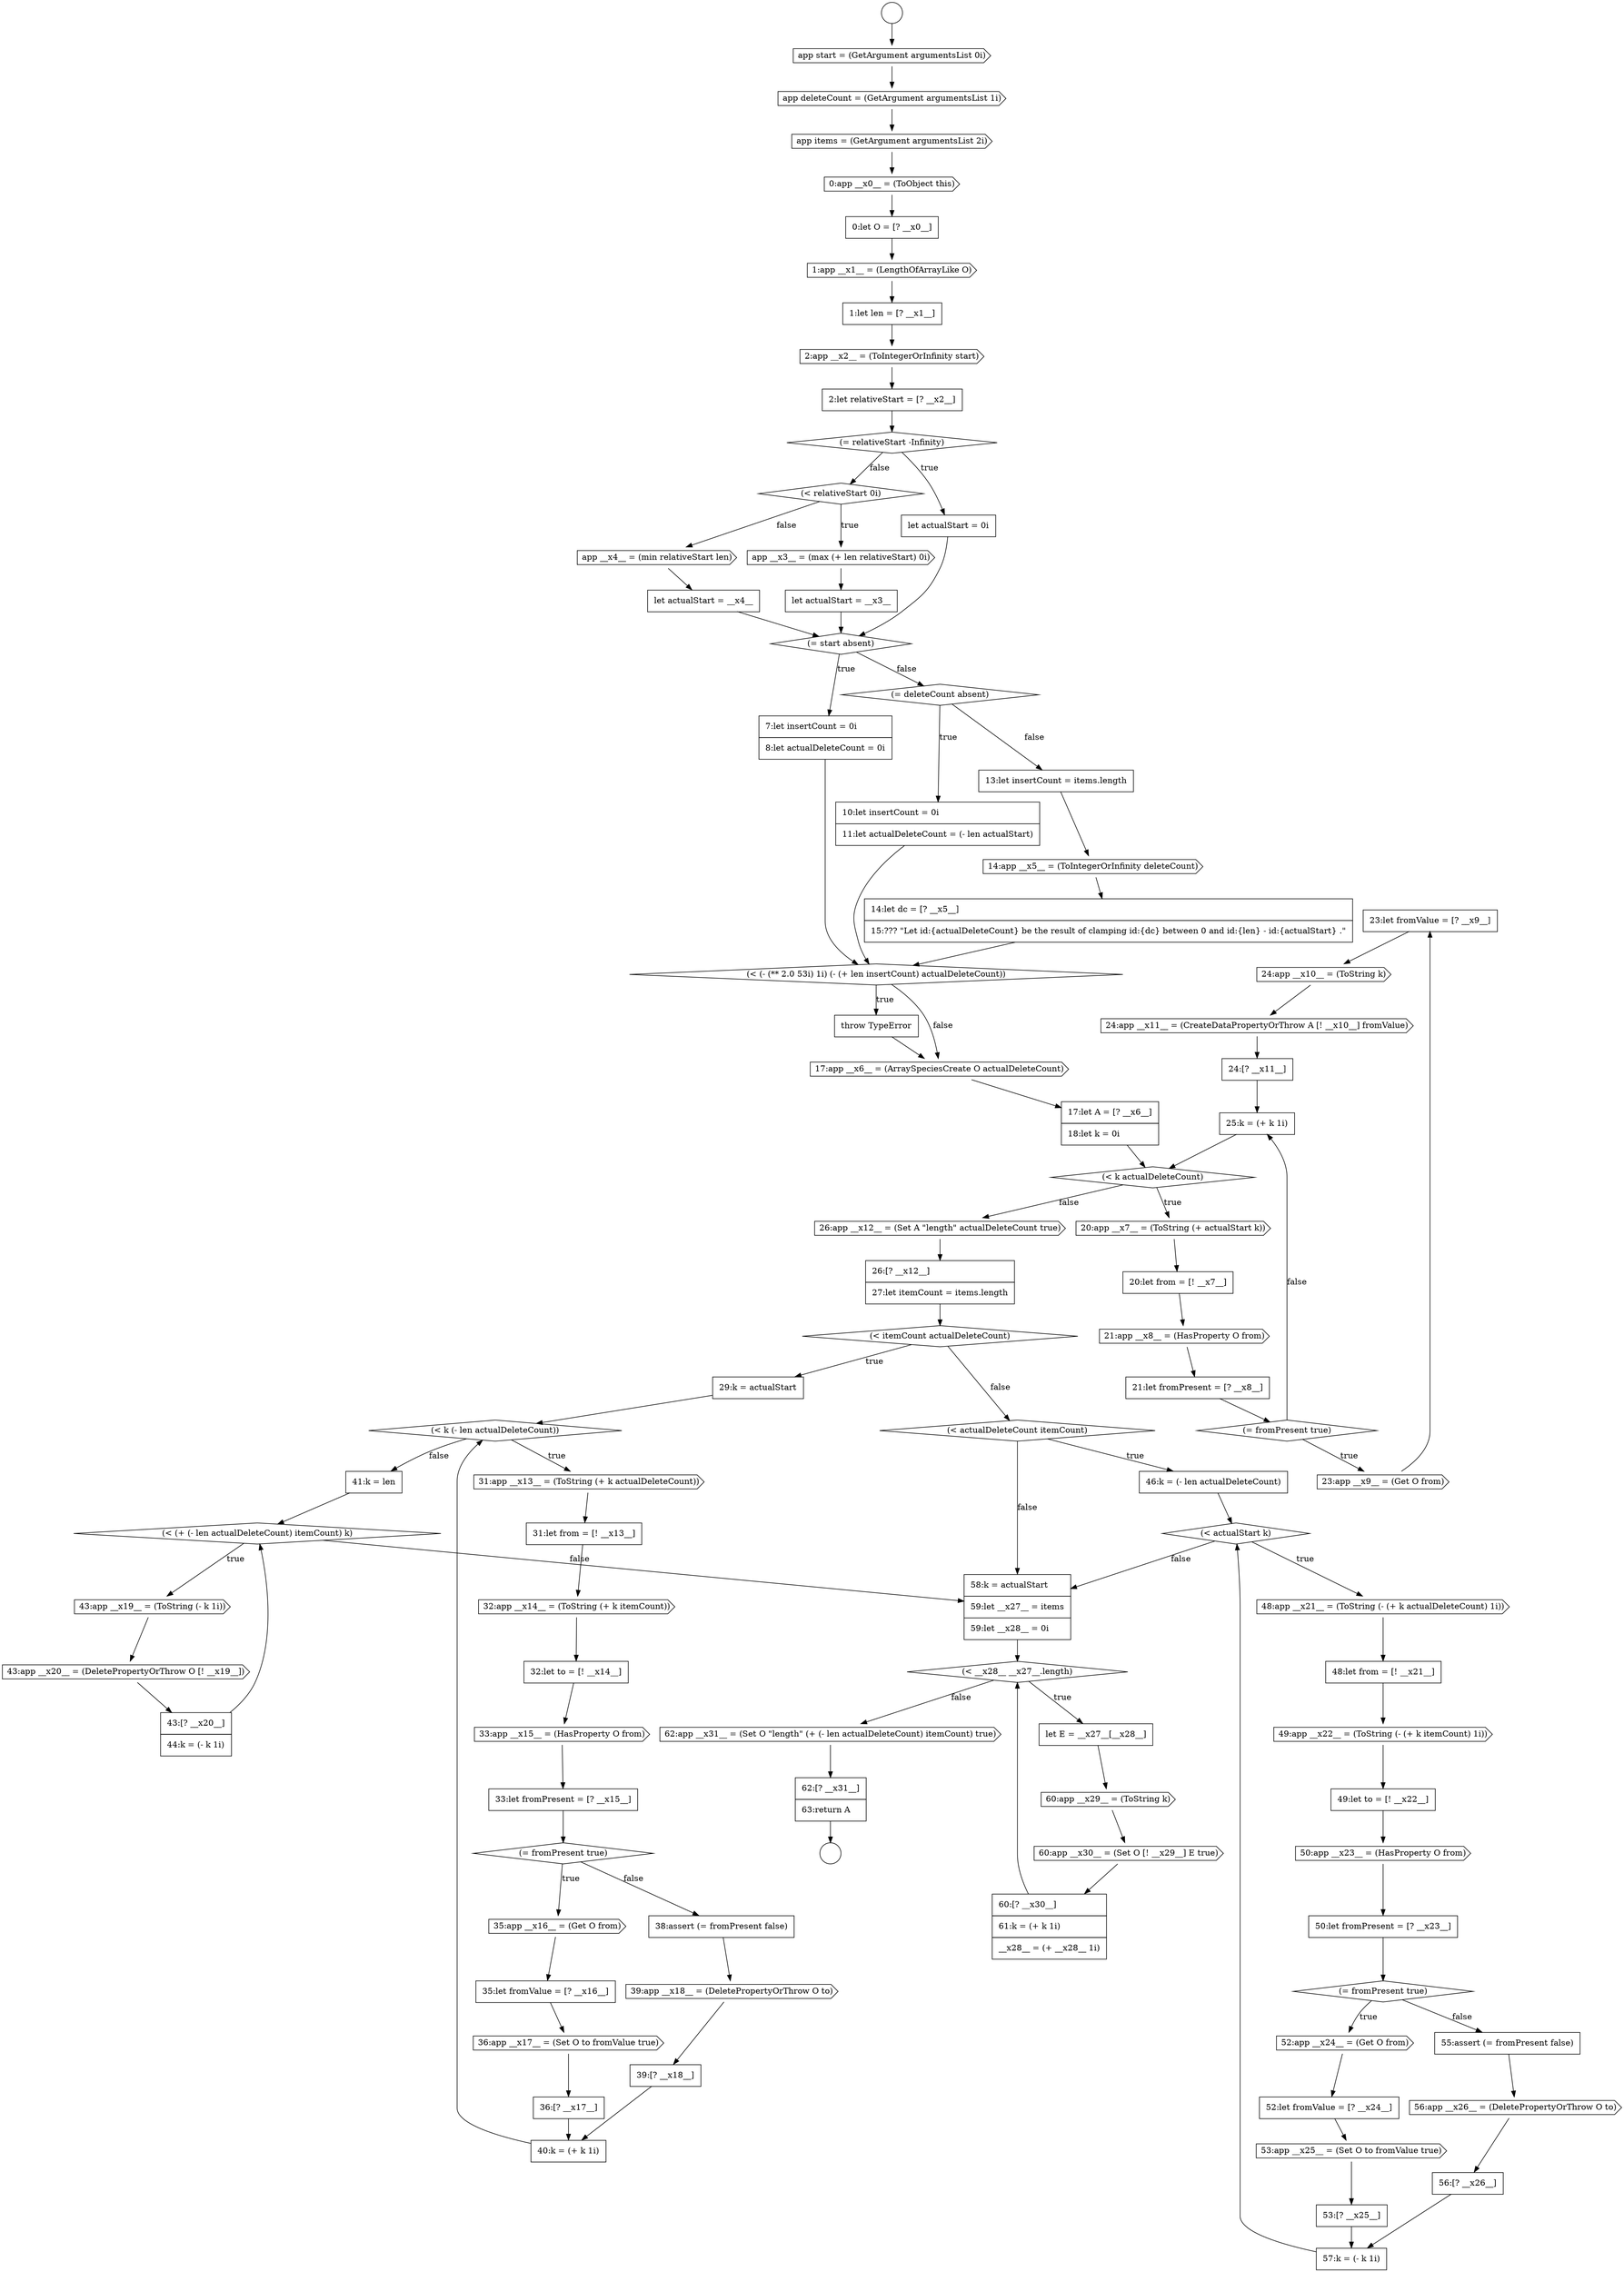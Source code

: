 digraph {
  node16608 [shape=none, margin=0, label=<<font color="black">
    <table border="0" cellborder="1" cellspacing="0" cellpadding="10">
      <tr><td align="left">23:let fromValue = [? __x9__]</td></tr>
    </table>
  </font>> color="black" fillcolor="white" style=filled]
  node16648 [shape=cds, label=<<font color="black">52:app __x24__ = (Get O from)</font>> color="black" fillcolor="white" style=filled]
  node16644 [shape=none, margin=0, label=<<font color="black">
    <table border="0" cellborder="1" cellspacing="0" cellpadding="10">
      <tr><td align="left">49:let to = [! __x22__]</td></tr>
    </table>
  </font>> color="black" fillcolor="white" style=filled]
  node16600 [shape=none, margin=0, label=<<font color="black">
    <table border="0" cellborder="1" cellspacing="0" cellpadding="10">
      <tr><td align="left">17:let A = [? __x6__]</td></tr>
      <tr><td align="left">18:let k = 0i</td></tr>
    </table>
  </font>> color="black" fillcolor="white" style=filled]
  node16646 [shape=none, margin=0, label=<<font color="black">
    <table border="0" cellborder="1" cellspacing="0" cellpadding="10">
      <tr><td align="left">50:let fromPresent = [? __x23__]</td></tr>
    </table>
  </font>> color="black" fillcolor="white" style=filled]
  node16642 [shape=none, margin=0, label=<<font color="black">
    <table border="0" cellborder="1" cellspacing="0" cellpadding="10">
      <tr><td align="left">48:let from = [! __x21__]</td></tr>
    </table>
  </font>> color="black" fillcolor="white" style=filled]
  node16662 [shape=cds, label=<<font color="black">62:app __x31__ = (Set O &quot;length&quot; (+ (- len actualDeleteCount) itemCount) true)</font>> color="black" fillcolor="white" style=filled]
  node16598 [shape=none, margin=0, label=<<font color="black">
    <table border="0" cellborder="1" cellspacing="0" cellpadding="10">
      <tr><td align="left">throw TypeError</td></tr>
    </table>
  </font>> color="black" fillcolor="white" style=filled]
  node16576 [shape=cds, label=<<font color="black">app items = (GetArgument argumentsList 2i)</font>> color="black" fillcolor="white" style=filled]
  node16604 [shape=cds, label=<<font color="black">21:app __x8__ = (HasProperty O from)</font>> color="black" fillcolor="white" style=filled]
  node16591 [shape=none, margin=0, label=<<font color="black">
    <table border="0" cellborder="1" cellspacing="0" cellpadding="10">
      <tr><td align="left">7:let insertCount = 0i</td></tr>
      <tr><td align="left">8:let actualDeleteCount = 0i</td></tr>
    </table>
  </font>> color="black" fillcolor="white" style=filled]
  node16619 [shape=none, margin=0, label=<<font color="black">
    <table border="0" cellborder="1" cellspacing="0" cellpadding="10">
      <tr><td align="left">31:let from = [! __x13__]</td></tr>
    </table>
  </font>> color="black" fillcolor="white" style=filled]
  node16581 [shape=cds, label=<<font color="black">2:app __x2__ = (ToIntegerOrInfinity start)</font>> color="black" fillcolor="white" style=filled]
  node16645 [shape=cds, label=<<font color="black">50:app __x23__ = (HasProperty O from)</font>> color="black" fillcolor="white" style=filled]
  node16658 [shape=none, margin=0, label=<<font color="black">
    <table border="0" cellborder="1" cellspacing="0" cellpadding="10">
      <tr><td align="left">let E = __x27__[__x28__]</td></tr>
    </table>
  </font>> color="black" fillcolor="white" style=filled]
  node16587 [shape=none, margin=0, label=<<font color="black">
    <table border="0" cellborder="1" cellspacing="0" cellpadding="10">
      <tr><td align="left">let actualStart = __x3__</td></tr>
    </table>
  </font>> color="black" fillcolor="white" style=filled]
  node16630 [shape=cds, label=<<font color="black">39:app __x18__ = (DeletePropertyOrThrow O to)</font>> color="black" fillcolor="white" style=filled]
  node16572 [shape=circle label=" " color="black" fillcolor="white" style=filled]
  node16613 [shape=cds, label=<<font color="black">26:app __x12__ = (Set A &quot;length&quot; actualDeleteCount true)</font>> color="black" fillcolor="white" style=filled]
  node16651 [shape=none, margin=0, label=<<font color="black">
    <table border="0" cellborder="1" cellspacing="0" cellpadding="10">
      <tr><td align="left">53:[? __x25__]</td></tr>
    </table>
  </font>> color="black" fillcolor="white" style=filled]
  node16623 [shape=none, margin=0, label=<<font color="black">
    <table border="0" cellborder="1" cellspacing="0" cellpadding="10">
      <tr><td align="left">33:let fromPresent = [? __x15__]</td></tr>
    </table>
  </font>> color="black" fillcolor="white" style=filled]
  node16636 [shape=cds, label=<<font color="black">43:app __x20__ = (DeletePropertyOrThrow O [! __x19__])</font>> color="black" fillcolor="white" style=filled]
  node16641 [shape=cds, label=<<font color="black">48:app __x21__ = (ToString (- (+ k actualDeleteCount) 1i))</font>> color="black" fillcolor="white" style=filled]
  node16626 [shape=none, margin=0, label=<<font color="black">
    <table border="0" cellborder="1" cellspacing="0" cellpadding="10">
      <tr><td align="left">35:let fromValue = [? __x16__]</td></tr>
    </table>
  </font>> color="black" fillcolor="white" style=filled]
  node16609 [shape=cds, label=<<font color="black">24:app __x10__ = (ToString k)</font>> color="black" fillcolor="white" style=filled]
  node16655 [shape=none, margin=0, label=<<font color="black">
    <table border="0" cellborder="1" cellspacing="0" cellpadding="10">
      <tr><td align="left">57:k = (- k 1i)</td></tr>
    </table>
  </font>> color="black" fillcolor="white" style=filled]
  node16584 [shape=none, margin=0, label=<<font color="black">
    <table border="0" cellborder="1" cellspacing="0" cellpadding="10">
      <tr><td align="left">let actualStart = 0i</td></tr>
    </table>
  </font>> color="black" fillcolor="white" style=filled]
  node16640 [shape=diamond, label=<<font color="black">(&lt; actualStart k)</font>> color="black" fillcolor="white" style=filled]
  node16577 [shape=cds, label=<<font color="black">0:app __x0__ = (ToObject this)</font>> color="black" fillcolor="white" style=filled]
  node16594 [shape=none, margin=0, label=<<font color="black">
    <table border="0" cellborder="1" cellspacing="0" cellpadding="10">
      <tr><td align="left">13:let insertCount = items.length</td></tr>
    </table>
  </font>> color="black" fillcolor="white" style=filled]
  node16592 [shape=diamond, label=<<font color="black">(= deleteCount absent)</font>> color="black" fillcolor="white" style=filled]
  node16633 [shape=none, margin=0, label=<<font color="black">
    <table border="0" cellborder="1" cellspacing="0" cellpadding="10">
      <tr><td align="left">41:k = len</td></tr>
    </table>
  </font>> color="black" fillcolor="white" style=filled]
  node16597 [shape=diamond, label=<<font color="black">(&lt; (- (** 2.0 53i) 1i) (- (+ len insertCount) actualDeleteCount))</font>> color="black" fillcolor="white" style=filled]
  node16616 [shape=none, margin=0, label=<<font color="black">
    <table border="0" cellborder="1" cellspacing="0" cellpadding="10">
      <tr><td align="left">29:k = actualStart</td></tr>
    </table>
  </font>> color="black" fillcolor="white" style=filled]
  node16661 [shape=none, margin=0, label=<<font color="black">
    <table border="0" cellborder="1" cellspacing="0" cellpadding="10">
      <tr><td align="left">60:[? __x30__]</td></tr>
      <tr><td align="left">61:k = (+ k 1i)</td></tr>
      <tr><td align="left">__x28__ = (+ __x28__ 1i)</td></tr>
    </table>
  </font>> color="black" fillcolor="white" style=filled]
  node16652 [shape=none, margin=0, label=<<font color="black">
    <table border="0" cellborder="1" cellspacing="0" cellpadding="10">
      <tr><td align="left">55:assert (= fromPresent false)</td></tr>
    </table>
  </font>> color="black" fillcolor="white" style=filled]
  node16601 [shape=diamond, label=<<font color="black">(&lt; k actualDeleteCount)</font>> color="black" fillcolor="white" style=filled]
  node16588 [shape=cds, label=<<font color="black">app __x4__ = (min relativeStart len)</font>> color="black" fillcolor="white" style=filled]
  node16629 [shape=none, margin=0, label=<<font color="black">
    <table border="0" cellborder="1" cellspacing="0" cellpadding="10">
      <tr><td align="left">38:assert (= fromPresent false)</td></tr>
    </table>
  </font>> color="black" fillcolor="white" style=filled]
  node16620 [shape=cds, label=<<font color="black">32:app __x14__ = (ToString (+ k itemCount))</font>> color="black" fillcolor="white" style=filled]
  node16656 [shape=none, margin=0, label=<<font color="black">
    <table border="0" cellborder="1" cellspacing="0" cellpadding="10">
      <tr><td align="left">58:k = actualStart</td></tr>
      <tr><td align="left">59:let __x27__ = items</td></tr>
      <tr><td align="left">59:let __x28__ = 0i</td></tr>
    </table>
  </font>> color="black" fillcolor="white" style=filled]
  node16573 [shape=circle label=" " color="black" fillcolor="white" style=filled]
  node16583 [shape=diamond, label=<<font color="black">(= relativeStart -Infinity)</font>> color="black" fillcolor="white" style=filled]
  node16657 [shape=diamond, label=<<font color="black">(&lt; __x28__ __x27__.length)</font>> color="black" fillcolor="white" style=filled]
  node16605 [shape=none, margin=0, label=<<font color="black">
    <table border="0" cellborder="1" cellspacing="0" cellpadding="10">
      <tr><td align="left">21:let fromPresent = [? __x8__]</td></tr>
    </table>
  </font>> color="black" fillcolor="white" style=filled]
  node16625 [shape=cds, label=<<font color="black">35:app __x16__ = (Get O from)</font>> color="black" fillcolor="white" style=filled]
  node16624 [shape=diamond, label=<<font color="black">(= fromPresent true)</font>> color="black" fillcolor="white" style=filled]
  node16637 [shape=none, margin=0, label=<<font color="black">
    <table border="0" cellborder="1" cellspacing="0" cellpadding="10">
      <tr><td align="left">43:[? __x20__]</td></tr>
      <tr><td align="left">44:k = (- k 1i)</td></tr>
    </table>
  </font>> color="black" fillcolor="white" style=filled]
  node16593 [shape=none, margin=0, label=<<font color="black">
    <table border="0" cellborder="1" cellspacing="0" cellpadding="10">
      <tr><td align="left">10:let insertCount = 0i</td></tr>
      <tr><td align="left">11:let actualDeleteCount = (- len actualStart)</td></tr>
    </table>
  </font>> color="black" fillcolor="white" style=filled]
  node16612 [shape=none, margin=0, label=<<font color="black">
    <table border="0" cellborder="1" cellspacing="0" cellpadding="10">
      <tr><td align="left">25:k = (+ k 1i)</td></tr>
    </table>
  </font>> color="black" fillcolor="white" style=filled]
  node16580 [shape=none, margin=0, label=<<font color="black">
    <table border="0" cellborder="1" cellspacing="0" cellpadding="10">
      <tr><td align="left">1:let len = [? __x1__]</td></tr>
    </table>
  </font>> color="black" fillcolor="white" style=filled]
  node16615 [shape=diamond, label=<<font color="black">(&lt; itemCount actualDeleteCount)</font>> color="black" fillcolor="white" style=filled]
  node16617 [shape=diamond, label=<<font color="black">(&lt; k (- len actualDeleteCount))</font>> color="black" fillcolor="white" style=filled]
  node16634 [shape=diamond, label=<<font color="black">(&lt; (+ (- len actualDeleteCount) itemCount) k)</font>> color="black" fillcolor="white" style=filled]
  node16649 [shape=none, margin=0, label=<<font color="black">
    <table border="0" cellborder="1" cellspacing="0" cellpadding="10">
      <tr><td align="left">52:let fromValue = [? __x24__]</td></tr>
    </table>
  </font>> color="black" fillcolor="white" style=filled]
  node16647 [shape=diamond, label=<<font color="black">(= fromPresent true)</font>> color="black" fillcolor="white" style=filled]
  node16632 [shape=none, margin=0, label=<<font color="black">
    <table border="0" cellborder="1" cellspacing="0" cellpadding="10">
      <tr><td align="left">40:k = (+ k 1i)</td></tr>
    </table>
  </font>> color="black" fillcolor="white" style=filled]
  node16602 [shape=cds, label=<<font color="black">20:app __x7__ = (ToString (+ actualStart k))</font>> color="black" fillcolor="white" style=filled]
  node16585 [shape=diamond, label=<<font color="black">(&lt; relativeStart 0i)</font>> color="black" fillcolor="white" style=filled]
  node16599 [shape=cds, label=<<font color="black">17:app __x6__ = (ArraySpeciesCreate O actualDeleteCount)</font>> color="black" fillcolor="white" style=filled]
  node16596 [shape=none, margin=0, label=<<font color="black">
    <table border="0" cellborder="1" cellspacing="0" cellpadding="10">
      <tr><td align="left">14:let dc = [? __x5__]</td></tr>
      <tr><td align="left">15:??? &quot;Let id:{actualDeleteCount} be the result of clamping id:{dc} between 0 and id:{len} - id:{actualStart} .&quot;</td></tr>
    </table>
  </font>> color="black" fillcolor="white" style=filled]
  node16574 [shape=cds, label=<<font color="black">app start = (GetArgument argumentsList 0i)</font>> color="black" fillcolor="white" style=filled]
  node16611 [shape=none, margin=0, label=<<font color="black">
    <table border="0" cellborder="1" cellspacing="0" cellpadding="10">
      <tr><td align="left">24:[? __x11__]</td></tr>
    </table>
  </font>> color="black" fillcolor="white" style=filled]
  node16589 [shape=none, margin=0, label=<<font color="black">
    <table border="0" cellborder="1" cellspacing="0" cellpadding="10">
      <tr><td align="left">let actualStart = __x4__</td></tr>
    </table>
  </font>> color="black" fillcolor="white" style=filled]
  node16606 [shape=diamond, label=<<font color="black">(= fromPresent true)</font>> color="black" fillcolor="white" style=filled]
  node16653 [shape=cds, label=<<font color="black">56:app __x26__ = (DeletePropertyOrThrow O to)</font>> color="black" fillcolor="white" style=filled]
  node16621 [shape=none, margin=0, label=<<font color="black">
    <table border="0" cellborder="1" cellspacing="0" cellpadding="10">
      <tr><td align="left">32:let to = [! __x14__]</td></tr>
    </table>
  </font>> color="black" fillcolor="white" style=filled]
  node16579 [shape=cds, label=<<font color="black">1:app __x1__ = (LengthOfArrayLike O)</font>> color="black" fillcolor="white" style=filled]
  node16638 [shape=diamond, label=<<font color="black">(&lt; actualDeleteCount itemCount)</font>> color="black" fillcolor="white" style=filled]
  node16643 [shape=cds, label=<<font color="black">49:app __x22__ = (ToString (- (+ k itemCount) 1i))</font>> color="black" fillcolor="white" style=filled]
  node16628 [shape=none, margin=0, label=<<font color="black">
    <table border="0" cellborder="1" cellspacing="0" cellpadding="10">
      <tr><td align="left">36:[? __x17__]</td></tr>
    </table>
  </font>> color="black" fillcolor="white" style=filled]
  node16660 [shape=cds, label=<<font color="black">60:app __x30__ = (Set O [! __x29__] E true)</font>> color="black" fillcolor="white" style=filled]
  node16607 [shape=cds, label=<<font color="black">23:app __x9__ = (Get O from)</font>> color="black" fillcolor="white" style=filled]
  node16582 [shape=none, margin=0, label=<<font color="black">
    <table border="0" cellborder="1" cellspacing="0" cellpadding="10">
      <tr><td align="left">2:let relativeStart = [? __x2__]</td></tr>
    </table>
  </font>> color="black" fillcolor="white" style=filled]
  node16631 [shape=none, margin=0, label=<<font color="black">
    <table border="0" cellborder="1" cellspacing="0" cellpadding="10">
      <tr><td align="left">39:[? __x18__]</td></tr>
    </table>
  </font>> color="black" fillcolor="white" style=filled]
  node16618 [shape=cds, label=<<font color="black">31:app __x13__ = (ToString (+ k actualDeleteCount))</font>> color="black" fillcolor="white" style=filled]
  node16650 [shape=cds, label=<<font color="black">53:app __x25__ = (Set O to fromValue true)</font>> color="black" fillcolor="white" style=filled]
  node16663 [shape=none, margin=0, label=<<font color="black">
    <table border="0" cellborder="1" cellspacing="0" cellpadding="10">
      <tr><td align="left">62:[? __x31__]</td></tr>
      <tr><td align="left">63:return A</td></tr>
    </table>
  </font>> color="black" fillcolor="white" style=filled]
  node16575 [shape=cds, label=<<font color="black">app deleteCount = (GetArgument argumentsList 1i)</font>> color="black" fillcolor="white" style=filled]
  node16603 [shape=none, margin=0, label=<<font color="black">
    <table border="0" cellborder="1" cellspacing="0" cellpadding="10">
      <tr><td align="left">20:let from = [! __x7__]</td></tr>
    </table>
  </font>> color="black" fillcolor="white" style=filled]
  node16586 [shape=cds, label=<<font color="black">app __x3__ = (max (+ len relativeStart) 0i)</font>> color="black" fillcolor="white" style=filled]
  node16635 [shape=cds, label=<<font color="black">43:app __x19__ = (ToString (- k 1i))</font>> color="black" fillcolor="white" style=filled]
  node16614 [shape=none, margin=0, label=<<font color="black">
    <table border="0" cellborder="1" cellspacing="0" cellpadding="10">
      <tr><td align="left">26:[? __x12__]</td></tr>
      <tr><td align="left">27:let itemCount = items.length</td></tr>
    </table>
  </font>> color="black" fillcolor="white" style=filled]
  node16590 [shape=diamond, label=<<font color="black">(= start absent)</font>> color="black" fillcolor="white" style=filled]
  node16639 [shape=none, margin=0, label=<<font color="black">
    <table border="0" cellborder="1" cellspacing="0" cellpadding="10">
      <tr><td align="left">46:k = (- len actualDeleteCount)</td></tr>
    </table>
  </font>> color="black" fillcolor="white" style=filled]
  node16610 [shape=cds, label=<<font color="black">24:app __x11__ = (CreateDataPropertyOrThrow A [! __x10__] fromValue)</font>> color="black" fillcolor="white" style=filled]
  node16578 [shape=none, margin=0, label=<<font color="black">
    <table border="0" cellborder="1" cellspacing="0" cellpadding="10">
      <tr><td align="left">0:let O = [? __x0__]</td></tr>
    </table>
  </font>> color="black" fillcolor="white" style=filled]
  node16595 [shape=cds, label=<<font color="black">14:app __x5__ = (ToIntegerOrInfinity deleteCount)</font>> color="black" fillcolor="white" style=filled]
  node16627 [shape=cds, label=<<font color="black">36:app __x17__ = (Set O to fromValue true)</font>> color="black" fillcolor="white" style=filled]
  node16622 [shape=cds, label=<<font color="black">33:app __x15__ = (HasProperty O from)</font>> color="black" fillcolor="white" style=filled]
  node16659 [shape=cds, label=<<font color="black">60:app __x29__ = (ToString k)</font>> color="black" fillcolor="white" style=filled]
  node16654 [shape=none, margin=0, label=<<font color="black">
    <table border="0" cellborder="1" cellspacing="0" cellpadding="10">
      <tr><td align="left">56:[? __x26__]</td></tr>
    </table>
  </font>> color="black" fillcolor="white" style=filled]
  node16663 -> node16573 [ color="black"]
  node16659 -> node16660 [ color="black"]
  node16626 -> node16627 [ color="black"]
  node16574 -> node16575 [ color="black"]
  node16642 -> node16643 [ color="black"]
  node16644 -> node16645 [ color="black"]
  node16601 -> node16602 [label=<<font color="black">true</font>> color="black"]
  node16601 -> node16613 [label=<<font color="black">false</font>> color="black"]
  node16648 -> node16649 [ color="black"]
  node16653 -> node16654 [ color="black"]
  node16646 -> node16647 [ color="black"]
  node16596 -> node16597 [ color="black"]
  node16610 -> node16611 [ color="black"]
  node16585 -> node16586 [label=<<font color="black">true</font>> color="black"]
  node16585 -> node16588 [label=<<font color="black">false</font>> color="black"]
  node16640 -> node16641 [label=<<font color="black">true</font>> color="black"]
  node16640 -> node16656 [label=<<font color="black">false</font>> color="black"]
  node16609 -> node16610 [ color="black"]
  node16614 -> node16615 [ color="black"]
  node16625 -> node16626 [ color="black"]
  node16611 -> node16612 [ color="black"]
  node16645 -> node16646 [ color="black"]
  node16607 -> node16608 [ color="black"]
  node16591 -> node16597 [ color="black"]
  node16578 -> node16579 [ color="black"]
  node16655 -> node16640 [ color="black"]
  node16615 -> node16616 [label=<<font color="black">true</font>> color="black"]
  node16615 -> node16638 [label=<<font color="black">false</font>> color="black"]
  node16604 -> node16605 [ color="black"]
  node16631 -> node16632 [ color="black"]
  node16632 -> node16617 [ color="black"]
  node16619 -> node16620 [ color="black"]
  node16586 -> node16587 [ color="black"]
  node16658 -> node16659 [ color="black"]
  node16647 -> node16648 [label=<<font color="black">true</font>> color="black"]
  node16647 -> node16652 [label=<<font color="black">false</font>> color="black"]
  node16593 -> node16597 [ color="black"]
  node16656 -> node16657 [ color="black"]
  node16630 -> node16631 [ color="black"]
  node16597 -> node16598 [label=<<font color="black">true</font>> color="black"]
  node16597 -> node16599 [label=<<font color="black">false</font>> color="black"]
  node16572 -> node16574 [ color="black"]
  node16608 -> node16609 [ color="black"]
  node16624 -> node16625 [label=<<font color="black">true</font>> color="black"]
  node16624 -> node16629 [label=<<font color="black">false</font>> color="black"]
  node16649 -> node16650 [ color="black"]
  node16576 -> node16577 [ color="black"]
  node16617 -> node16618 [label=<<font color="black">true</font>> color="black"]
  node16617 -> node16633 [label=<<font color="black">false</font>> color="black"]
  node16579 -> node16580 [ color="black"]
  node16577 -> node16578 [ color="black"]
  node16638 -> node16639 [label=<<font color="black">true</font>> color="black"]
  node16638 -> node16656 [label=<<font color="black">false</font>> color="black"]
  node16606 -> node16607 [label=<<font color="black">true</font>> color="black"]
  node16606 -> node16612 [label=<<font color="black">false</font>> color="black"]
  node16616 -> node16617 [ color="black"]
  node16603 -> node16604 [ color="black"]
  node16580 -> node16581 [ color="black"]
  node16652 -> node16653 [ color="black"]
  node16623 -> node16624 [ color="black"]
  node16657 -> node16658 [label=<<font color="black">true</font>> color="black"]
  node16657 -> node16662 [label=<<font color="black">false</font>> color="black"]
  node16651 -> node16655 [ color="black"]
  node16584 -> node16590 [ color="black"]
  node16600 -> node16601 [ color="black"]
  node16660 -> node16661 [ color="black"]
  node16639 -> node16640 [ color="black"]
  node16589 -> node16590 [ color="black"]
  node16592 -> node16593 [label=<<font color="black">true</font>> color="black"]
  node16592 -> node16594 [label=<<font color="black">false</font>> color="black"]
  node16662 -> node16663 [ color="black"]
  node16650 -> node16651 [ color="black"]
  node16598 -> node16599 [ color="black"]
  node16629 -> node16630 [ color="black"]
  node16583 -> node16584 [label=<<font color="black">true</font>> color="black"]
  node16583 -> node16585 [label=<<font color="black">false</font>> color="black"]
  node16628 -> node16632 [ color="black"]
  node16636 -> node16637 [ color="black"]
  node16618 -> node16619 [ color="black"]
  node16605 -> node16606 [ color="black"]
  node16620 -> node16621 [ color="black"]
  node16654 -> node16655 [ color="black"]
  node16588 -> node16589 [ color="black"]
  node16602 -> node16603 [ color="black"]
  node16637 -> node16634 [ color="black"]
  node16635 -> node16636 [ color="black"]
  node16599 -> node16600 [ color="black"]
  node16622 -> node16623 [ color="black"]
  node16581 -> node16582 [ color="black"]
  node16587 -> node16590 [ color="black"]
  node16613 -> node16614 [ color="black"]
  node16633 -> node16634 [ color="black"]
  node16643 -> node16644 [ color="black"]
  node16595 -> node16596 [ color="black"]
  node16641 -> node16642 [ color="black"]
  node16627 -> node16628 [ color="black"]
  node16621 -> node16622 [ color="black"]
  node16575 -> node16576 [ color="black"]
  node16594 -> node16595 [ color="black"]
  node16590 -> node16591 [label=<<font color="black">true</font>> color="black"]
  node16590 -> node16592 [label=<<font color="black">false</font>> color="black"]
  node16661 -> node16657 [ color="black"]
  node16634 -> node16635 [label=<<font color="black">true</font>> color="black"]
  node16634 -> node16656 [label=<<font color="black">false</font>> color="black"]
  node16582 -> node16583 [ color="black"]
  node16612 -> node16601 [ color="black"]
}
